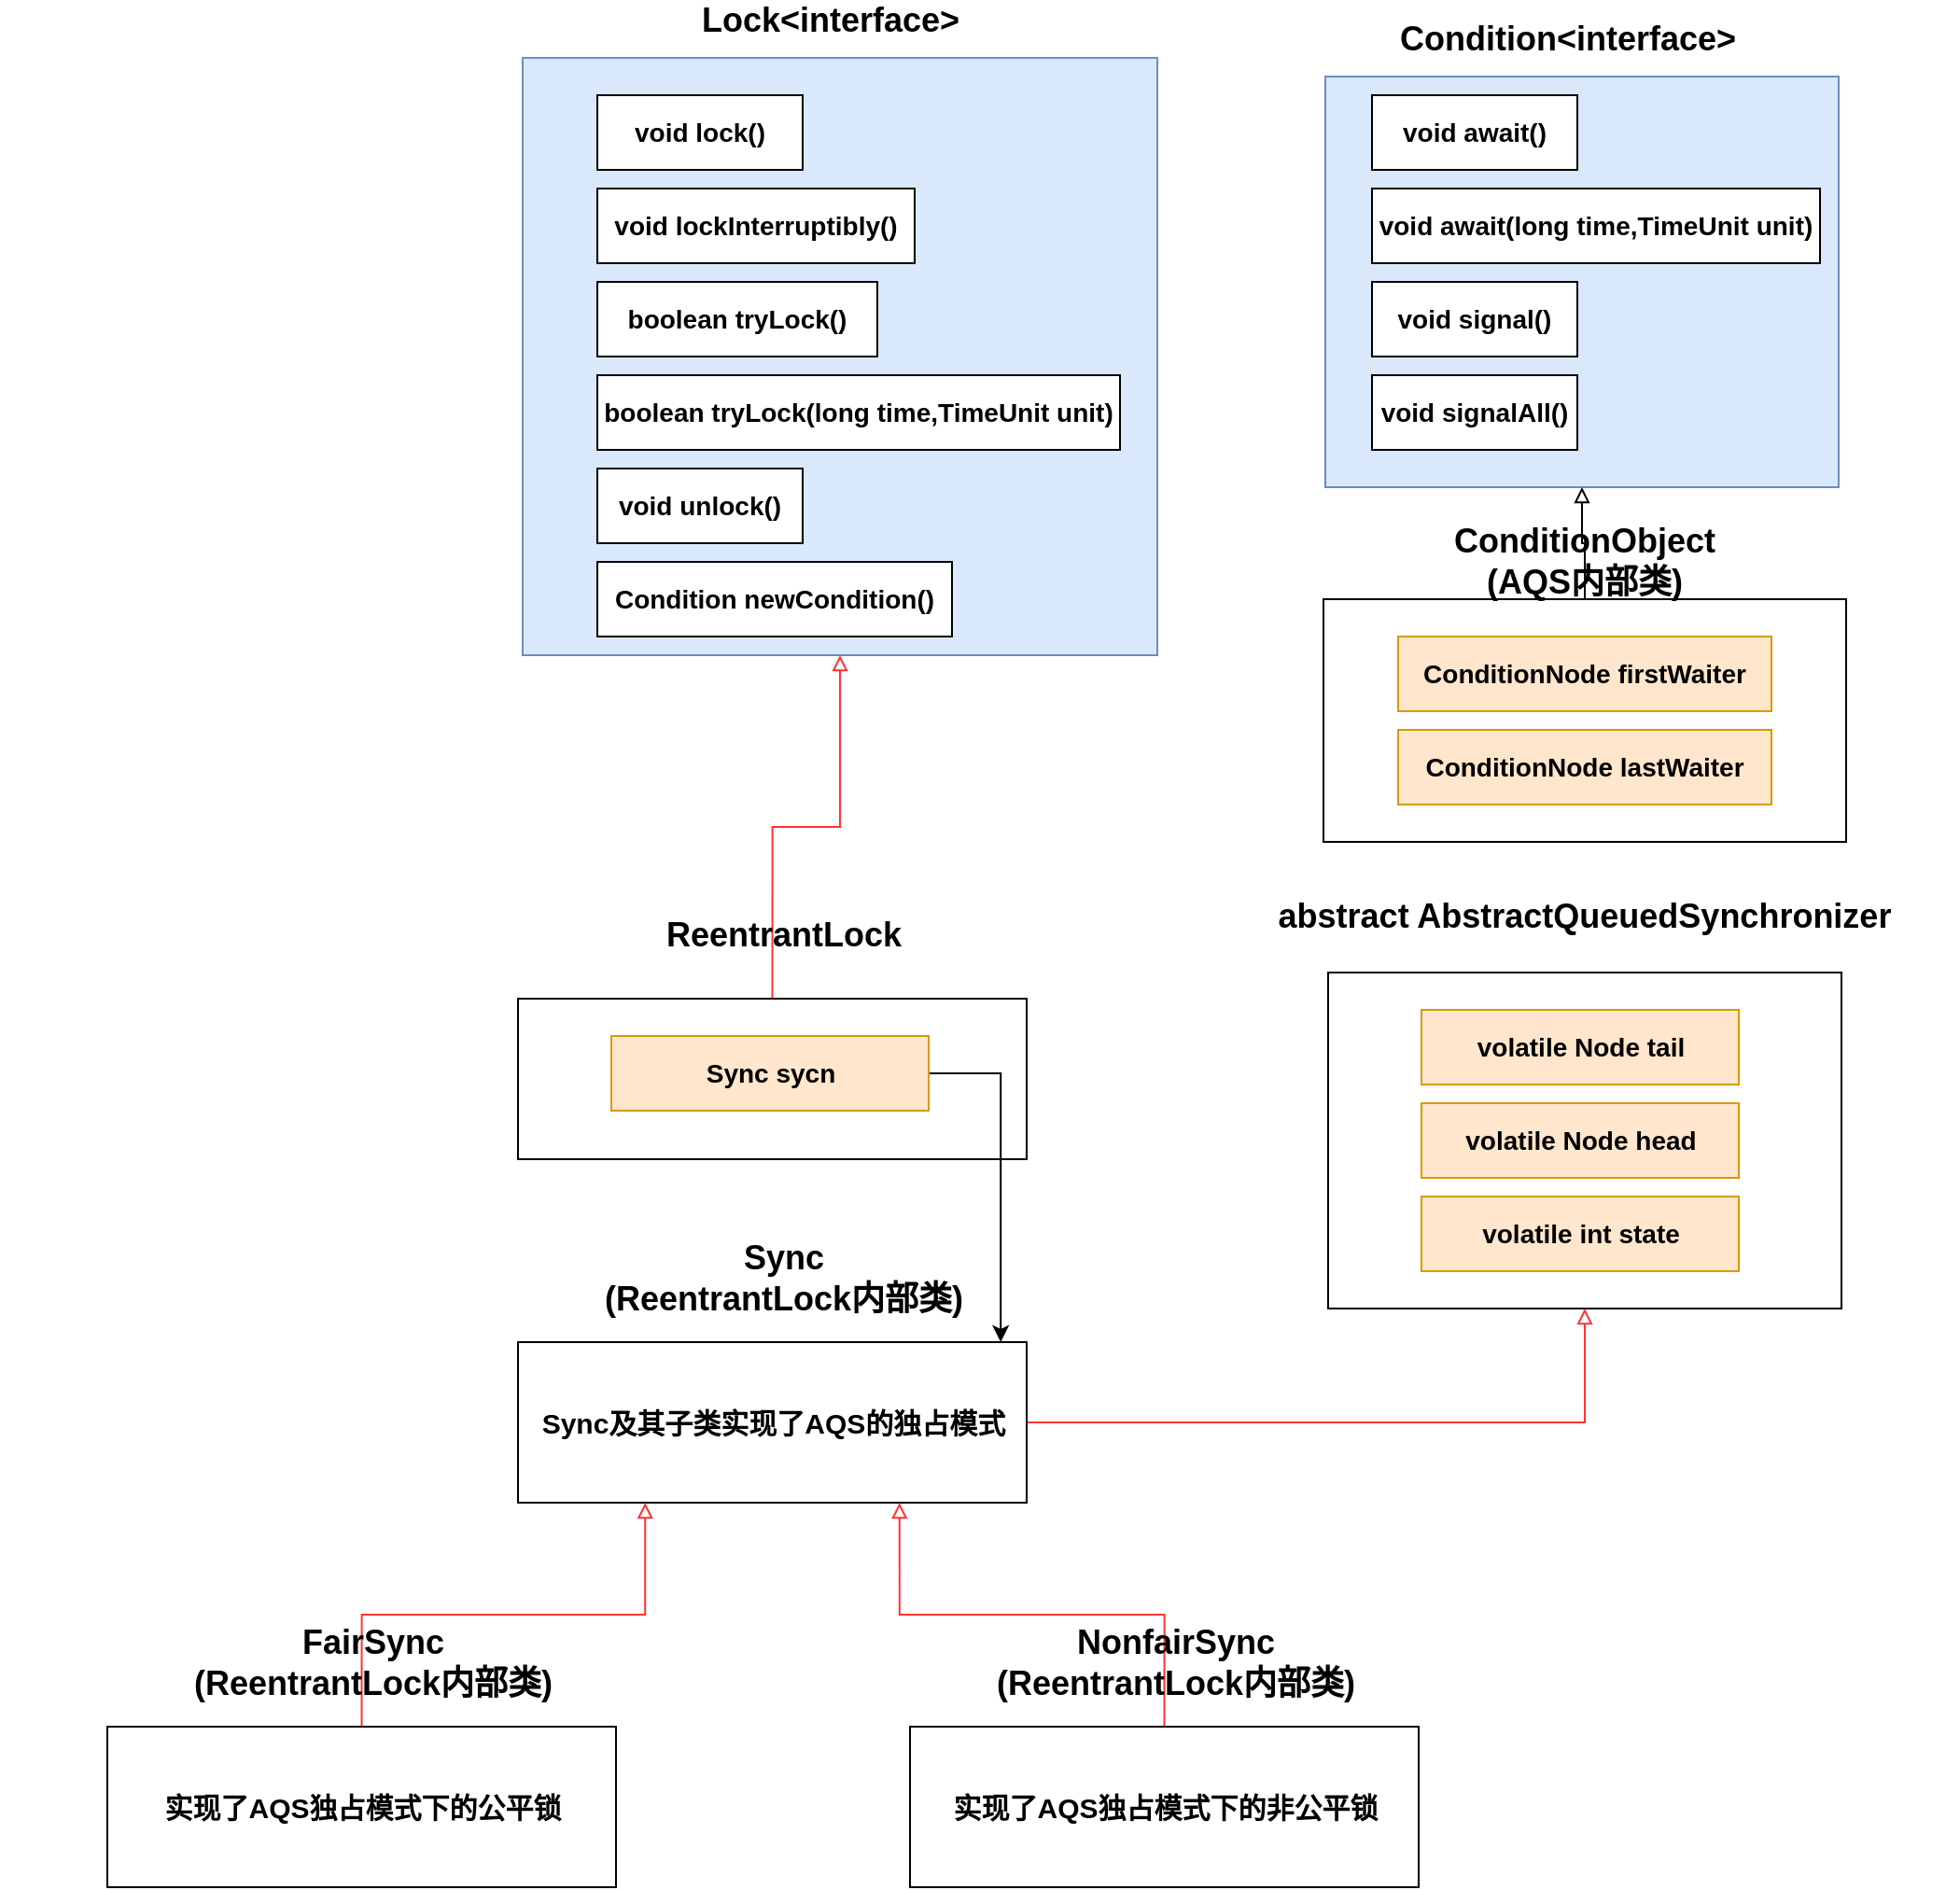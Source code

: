 <mxfile version="15.2.7" type="device"><diagram id="YH9smm74MbP6hu-7aidj" name="第 1 页"><mxGraphModel dx="2875" dy="1184" grid="1" gridSize="10" guides="1" tooltips="1" connect="1" arrows="1" fold="1" page="1" pageScale="1" pageWidth="827" pageHeight="1169" math="0" shadow="0"><root><mxCell id="0"/><mxCell id="1" parent="0"/><mxCell id="KNp2FhAgrm-7K8F5G2S5-1" value="" style="rounded=0;whiteSpace=wrap;html=1;fillColor=#dae8fc;strokeColor=#6c8ebf;" vertex="1" parent="1"><mxGeometry x="30" y="40" width="340" height="320" as="geometry"/></mxCell><mxCell id="KNp2FhAgrm-7K8F5G2S5-2" value="&lt;b&gt;&lt;font style=&quot;font-size: 14px&quot;&gt;void lock()&lt;/font&gt;&lt;/b&gt;" style="rounded=0;whiteSpace=wrap;html=1;" vertex="1" parent="1"><mxGeometry x="70" y="60" width="110" height="40" as="geometry"/></mxCell><mxCell id="KNp2FhAgrm-7K8F5G2S5-3" value="&lt;b&gt;&lt;font style=&quot;font-size: 14px&quot;&gt;boolean tryLock()&lt;/font&gt;&lt;/b&gt;" style="rounded=0;whiteSpace=wrap;html=1;" vertex="1" parent="1"><mxGeometry x="70" y="160" width="150" height="40" as="geometry"/></mxCell><mxCell id="KNp2FhAgrm-7K8F5G2S5-4" value="&lt;b&gt;&lt;font style=&quot;font-size: 14px&quot;&gt;boolean tryLock(long time,TimeUnit unit)&lt;/font&gt;&lt;/b&gt;" style="rounded=0;whiteSpace=wrap;html=1;" vertex="1" parent="1"><mxGeometry x="70" y="210" width="280" height="40" as="geometry"/></mxCell><mxCell id="KNp2FhAgrm-7K8F5G2S5-5" value="&lt;b&gt;&lt;font style=&quot;font-size: 14px&quot;&gt;void unlock()&lt;/font&gt;&lt;/b&gt;" style="rounded=0;whiteSpace=wrap;html=1;" vertex="1" parent="1"><mxGeometry x="70" y="260" width="110" height="40" as="geometry"/></mxCell><mxCell id="KNp2FhAgrm-7K8F5G2S5-6" value="&lt;b&gt;&lt;font style=&quot;font-size: 14px&quot;&gt;Condition newCondition()&lt;/font&gt;&lt;/b&gt;" style="rounded=0;whiteSpace=wrap;html=1;" vertex="1" parent="1"><mxGeometry x="70" y="310" width="190" height="40" as="geometry"/></mxCell><mxCell id="KNp2FhAgrm-7K8F5G2S5-7" value="&lt;b&gt;&lt;font style=&quot;font-size: 18px&quot;&gt;Lock&amp;lt;interface&amp;gt;&lt;/font&gt;&lt;/b&gt;" style="text;html=1;strokeColor=none;fillColor=none;align=center;verticalAlign=middle;whiteSpace=wrap;rounded=0;" vertex="1" parent="1"><mxGeometry x="175" y="10" width="40" height="20" as="geometry"/></mxCell><mxCell id="KNp2FhAgrm-7K8F5G2S5-8" value="" style="rounded=0;whiteSpace=wrap;html=1;fillColor=#dae8fc;strokeColor=#6c8ebf;" vertex="1" parent="1"><mxGeometry x="460" y="50" width="275" height="220" as="geometry"/></mxCell><mxCell id="KNp2FhAgrm-7K8F5G2S5-9" value="&lt;b&gt;&lt;font style=&quot;font-size: 14px&quot;&gt;void await()&lt;/font&gt;&lt;/b&gt;" style="rounded=0;whiteSpace=wrap;html=1;" vertex="1" parent="1"><mxGeometry x="485" y="60" width="110" height="40" as="geometry"/></mxCell><mxCell id="KNp2FhAgrm-7K8F5G2S5-10" value="&lt;b&gt;&lt;font style=&quot;font-size: 14px&quot;&gt;void await(long time,TimeUnit unit)&lt;/font&gt;&lt;/b&gt;" style="rounded=0;whiteSpace=wrap;html=1;" vertex="1" parent="1"><mxGeometry x="485" y="110" width="240" height="40" as="geometry"/></mxCell><mxCell id="KNp2FhAgrm-7K8F5G2S5-11" value="&lt;b&gt;&lt;font style=&quot;font-size: 14px&quot;&gt;void signal()&lt;/font&gt;&lt;/b&gt;" style="rounded=0;whiteSpace=wrap;html=1;" vertex="1" parent="1"><mxGeometry x="485" y="160" width="110" height="40" as="geometry"/></mxCell><mxCell id="KNp2FhAgrm-7K8F5G2S5-12" value="&lt;b&gt;&lt;font style=&quot;font-size: 14px&quot;&gt;void signalAll()&lt;/font&gt;&lt;/b&gt;" style="rounded=0;whiteSpace=wrap;html=1;" vertex="1" parent="1"><mxGeometry x="485" y="210" width="110" height="40" as="geometry"/></mxCell><mxCell id="KNp2FhAgrm-7K8F5G2S5-13" value="&lt;b&gt;&lt;font style=&quot;font-size: 18px&quot;&gt;Condition&amp;lt;interface&amp;gt;&lt;/font&gt;&lt;/b&gt;" style="text;html=1;strokeColor=none;fillColor=none;align=center;verticalAlign=middle;whiteSpace=wrap;rounded=0;" vertex="1" parent="1"><mxGeometry x="570" y="20" width="40" height="20" as="geometry"/></mxCell><mxCell id="KNp2FhAgrm-7K8F5G2S5-14" value="&lt;b&gt;&lt;font style=&quot;font-size: 14px&quot;&gt;void lockInterruptibly()&lt;/font&gt;&lt;/b&gt;" style="rounded=0;whiteSpace=wrap;html=1;" vertex="1" parent="1"><mxGeometry x="70" y="110" width="170" height="40" as="geometry"/></mxCell><mxCell id="KNp2FhAgrm-7K8F5G2S5-15" value="" style="rounded=0;whiteSpace=wrap;html=1;" vertex="1" parent="1"><mxGeometry x="461.5" y="530" width="275" height="180" as="geometry"/></mxCell><mxCell id="KNp2FhAgrm-7K8F5G2S5-16" value="&lt;b&gt;&lt;font style=&quot;font-size: 18px&quot;&gt;abstract AbstractQueuedSynchronizer&lt;/font&gt;&lt;/b&gt;" style="text;html=1;strokeColor=none;fillColor=none;align=center;verticalAlign=middle;whiteSpace=wrap;rounded=0;" vertex="1" parent="1"><mxGeometry x="399" y="490" width="400" height="20" as="geometry"/></mxCell><mxCell id="KNp2FhAgrm-7K8F5G2S5-17" value="&lt;b&gt;&lt;font style=&quot;font-size: 14px&quot;&gt;volatile Node tail&lt;/font&gt;&lt;/b&gt;" style="rounded=0;whiteSpace=wrap;html=1;fillColor=#ffe6cc;strokeColor=#d79b00;" vertex="1" parent="1"><mxGeometry x="511.5" y="550" width="170" height="40" as="geometry"/></mxCell><mxCell id="KNp2FhAgrm-7K8F5G2S5-18" value="&lt;b&gt;&lt;font style=&quot;font-size: 14px&quot;&gt;volatile int state&lt;/font&gt;&lt;/b&gt;" style="rounded=0;whiteSpace=wrap;html=1;fillColor=#ffe6cc;strokeColor=#d79b00;" vertex="1" parent="1"><mxGeometry x="511.5" y="650" width="170" height="40" as="geometry"/></mxCell><mxCell id="KNp2FhAgrm-7K8F5G2S5-19" value="&lt;b&gt;&lt;font style=&quot;font-size: 14px&quot;&gt;volatile Node head&lt;/font&gt;&lt;/b&gt;" style="rounded=0;whiteSpace=wrap;html=1;fillColor=#ffe6cc;strokeColor=#d79b00;" vertex="1" parent="1"><mxGeometry x="511.5" y="600" width="170" height="40" as="geometry"/></mxCell><mxCell id="KNp2FhAgrm-7K8F5G2S5-48" style="edgeStyle=orthogonalEdgeStyle;rounded=0;orthogonalLoop=1;jettySize=auto;html=1;exitX=0.5;exitY=0;exitDx=0;exitDy=0;entryX=0.5;entryY=1;entryDx=0;entryDy=0;endArrow=block;endFill=0;" edge="1" parent="1" source="KNp2FhAgrm-7K8F5G2S5-49" target="KNp2FhAgrm-7K8F5G2S5-8"><mxGeometry relative="1" as="geometry"/></mxCell><mxCell id="KNp2FhAgrm-7K8F5G2S5-49" value="" style="rounded=0;whiteSpace=wrap;html=1;" vertex="1" parent="1"><mxGeometry x="459" y="330" width="280" height="130" as="geometry"/></mxCell><mxCell id="KNp2FhAgrm-7K8F5G2S5-50" value="&lt;b&gt;&lt;font style=&quot;font-size: 18px&quot;&gt;ConditionObject&lt;br&gt;(AQS内部类)&lt;br&gt;&lt;/font&gt;&lt;/b&gt;" style="text;html=1;strokeColor=none;fillColor=none;align=center;verticalAlign=middle;whiteSpace=wrap;rounded=0;" vertex="1" parent="1"><mxGeometry x="519" y="300" width="160" height="20" as="geometry"/></mxCell><mxCell id="KNp2FhAgrm-7K8F5G2S5-51" value="&lt;b&gt;&lt;font style=&quot;font-size: 14px&quot;&gt;ConditionNode firstWaiter&lt;/font&gt;&lt;/b&gt;" style="rounded=0;whiteSpace=wrap;html=1;fillColor=#ffe6cc;strokeColor=#d79b00;" vertex="1" parent="1"><mxGeometry x="499" y="350" width="200" height="40" as="geometry"/></mxCell><mxCell id="KNp2FhAgrm-7K8F5G2S5-52" value="&lt;b&gt;&lt;font style=&quot;font-size: 14px&quot;&gt;ConditionNode lastWaiter&lt;/font&gt;&lt;/b&gt;" style="rounded=0;whiteSpace=wrap;html=1;fillColor=#ffe6cc;strokeColor=#d79b00;" vertex="1" parent="1"><mxGeometry x="499" y="400" width="200" height="40" as="geometry"/></mxCell><mxCell id="KNp2FhAgrm-7K8F5G2S5-69" style="edgeStyle=orthogonalEdgeStyle;rounded=0;orthogonalLoop=1;jettySize=auto;html=1;exitX=0.5;exitY=0;exitDx=0;exitDy=0;entryX=0.5;entryY=1;entryDx=0;entryDy=0;endArrow=block;endFill=0;strokeColor=#FF3333;" edge="1" parent="1" source="KNp2FhAgrm-7K8F5G2S5-64" target="KNp2FhAgrm-7K8F5G2S5-1"><mxGeometry relative="1" as="geometry"/></mxCell><mxCell id="KNp2FhAgrm-7K8F5G2S5-64" value="" style="rounded=0;whiteSpace=wrap;html=1;" vertex="1" parent="1"><mxGeometry x="27.5" y="544" width="272.5" height="86" as="geometry"/></mxCell><mxCell id="KNp2FhAgrm-7K8F5G2S5-73" style="edgeStyle=orthogonalEdgeStyle;rounded=0;orthogonalLoop=1;jettySize=auto;html=1;exitX=1;exitY=0.5;exitDx=0;exitDy=0;entryX=0.949;entryY=0;entryDx=0;entryDy=0;entryPerimeter=0;endArrow=classic;endFill=1;strokeColor=#000000;" edge="1" parent="1" source="KNp2FhAgrm-7K8F5G2S5-65" target="KNp2FhAgrm-7K8F5G2S5-70"><mxGeometry relative="1" as="geometry"/></mxCell><mxCell id="KNp2FhAgrm-7K8F5G2S5-65" value="&lt;b&gt;&lt;font style=&quot;font-size: 14px&quot;&gt;Sync sycn&lt;/font&gt;&lt;/b&gt;" style="rounded=0;whiteSpace=wrap;html=1;fillColor=#ffe6cc;strokeColor=#d79b00;" vertex="1" parent="1"><mxGeometry x="77.5" y="564" width="170" height="40" as="geometry"/></mxCell><mxCell id="KNp2FhAgrm-7K8F5G2S5-68" value="&lt;b&gt;&lt;font style=&quot;font-size: 18px&quot;&gt;ReentrantLock&lt;/font&gt;&lt;/b&gt;" style="text;html=1;strokeColor=none;fillColor=none;align=center;verticalAlign=middle;whiteSpace=wrap;rounded=0;" vertex="1" parent="1"><mxGeometry x="-30" y="500" width="400" height="20" as="geometry"/></mxCell><mxCell id="KNp2FhAgrm-7K8F5G2S5-83" style="edgeStyle=orthogonalEdgeStyle;rounded=0;orthogonalLoop=1;jettySize=auto;html=1;exitX=1;exitY=0.5;exitDx=0;exitDy=0;entryX=0.5;entryY=1;entryDx=0;entryDy=0;endArrow=block;endFill=0;strokeColor=#FF3333;" edge="1" parent="1" source="KNp2FhAgrm-7K8F5G2S5-70" target="KNp2FhAgrm-7K8F5G2S5-15"><mxGeometry relative="1" as="geometry"/></mxCell><mxCell id="KNp2FhAgrm-7K8F5G2S5-70" value="&lt;b&gt;&lt;font style=&quot;font-size: 15px&quot;&gt;Sync及其子类实现了AQS的独占模式&lt;/font&gt;&lt;/b&gt;" style="rounded=0;whiteSpace=wrap;html=1;" vertex="1" parent="1"><mxGeometry x="27.5" y="728" width="272.5" height="86" as="geometry"/></mxCell><mxCell id="KNp2FhAgrm-7K8F5G2S5-72" value="&lt;b&gt;&lt;font style=&quot;font-size: 18px&quot;&gt;Sync&lt;br&gt;(ReentrantLock内部类)&lt;/font&gt;&lt;/b&gt;" style="text;html=1;strokeColor=none;fillColor=none;align=center;verticalAlign=middle;whiteSpace=wrap;rounded=0;" vertex="1" parent="1"><mxGeometry x="-30" y="684" width="400" height="20" as="geometry"/></mxCell><mxCell id="KNp2FhAgrm-7K8F5G2S5-80" style="edgeStyle=orthogonalEdgeStyle;rounded=0;orthogonalLoop=1;jettySize=auto;html=1;exitX=0.5;exitY=0;exitDx=0;exitDy=0;entryX=0.25;entryY=1;entryDx=0;entryDy=0;endArrow=block;endFill=0;strokeColor=#FF3333;" edge="1" parent="1" source="KNp2FhAgrm-7K8F5G2S5-76" target="KNp2FhAgrm-7K8F5G2S5-70"><mxGeometry relative="1" as="geometry"/></mxCell><mxCell id="KNp2FhAgrm-7K8F5G2S5-76" value="&lt;span style=&quot;font-size: 15px&quot;&gt;&lt;b&gt;实现了AQS独占模式下的公平锁&lt;/b&gt;&lt;/span&gt;" style="rounded=0;whiteSpace=wrap;html=1;" vertex="1" parent="1"><mxGeometry x="-192.5" y="934" width="272.5" height="86" as="geometry"/></mxCell><mxCell id="KNp2FhAgrm-7K8F5G2S5-77" value="&lt;b&gt;&lt;font style=&quot;font-size: 18px&quot;&gt;FairSync&lt;br&gt;(ReentrantLock内部类)&lt;/font&gt;&lt;/b&gt;" style="text;html=1;strokeColor=none;fillColor=none;align=center;verticalAlign=middle;whiteSpace=wrap;rounded=0;" vertex="1" parent="1"><mxGeometry x="-250" y="890" width="400" height="20" as="geometry"/></mxCell><mxCell id="KNp2FhAgrm-7K8F5G2S5-81" style="edgeStyle=orthogonalEdgeStyle;rounded=0;orthogonalLoop=1;jettySize=auto;html=1;exitX=0.5;exitY=0;exitDx=0;exitDy=0;entryX=0.75;entryY=1;entryDx=0;entryDy=0;endArrow=block;endFill=0;strokeColor=#FF3333;" edge="1" parent="1" source="KNp2FhAgrm-7K8F5G2S5-78" target="KNp2FhAgrm-7K8F5G2S5-70"><mxGeometry relative="1" as="geometry"/></mxCell><mxCell id="KNp2FhAgrm-7K8F5G2S5-78" value="&lt;span style=&quot;font-size: 15px&quot;&gt;&lt;b&gt;实现了AQS独占模式下的非公平锁&lt;/b&gt;&lt;/span&gt;" style="rounded=0;whiteSpace=wrap;html=1;" vertex="1" parent="1"><mxGeometry x="237.5" y="934" width="272.5" height="86" as="geometry"/></mxCell><mxCell id="KNp2FhAgrm-7K8F5G2S5-79" value="&lt;b&gt;&lt;font style=&quot;font-size: 18px&quot;&gt;NonfairSync&lt;br&gt;(ReentrantLock内部类)&lt;/font&gt;&lt;/b&gt;" style="text;html=1;strokeColor=none;fillColor=none;align=center;verticalAlign=middle;whiteSpace=wrap;rounded=0;" vertex="1" parent="1"><mxGeometry x="180" y="890" width="400" height="20" as="geometry"/></mxCell></root></mxGraphModel></diagram></mxfile>